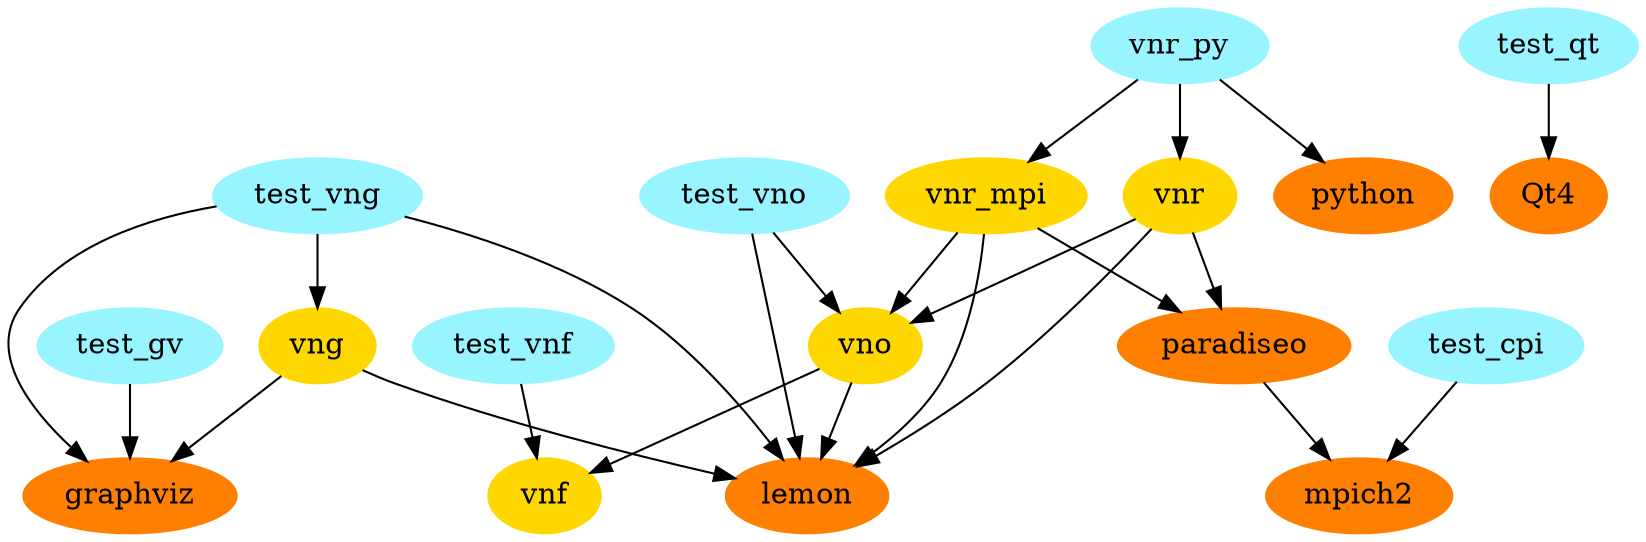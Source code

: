 digraph abstract {
	node [color=bisque2,style = filled];

	test_vno[color=cadetblue1];
	test_vnf[color=cadetblue1];
	test_vng[color=cadetblue1];
	test_qt[color=cadetblue1];
	test_cpi[color=cadetblue1];
	test_gv[color=cadetblue1];
	vnr_py[color=cadetblue1];

	vno[color=gold1];
	vnr[color=gold1];
	vng[color=gold1];
	vnf[color=gold1];
	vnr_mpi[color=gold1];

	mpich2[color=darkorange1];
	paradiseo[color=darkorange1];
	graphviz[color=darkorange1];
	python[color=darkorange1];
	lemon[color=darkorange1];
	Qt4[color=darkorange1];

	vno->vnf;
	vno->lemon
		vng->lemon;
	vng->graphviz;
	vnr->vno;
	vnr->lemon;
	vnr->paradiseo;
	vnr_mpi->vno;
	vnr_mpi->lemon;
	vnr_mpi->paradiseo;
	paradiseo->mpich2;

	test_vnf->vnf;
	test_vno->vno;
	test_vno->lemon;

	test_vng->vng;
	test_vng->lemon;
	test_vng->graphviz;

	test_gv->graphviz;
	test_qt->Qt4;

	test_cpi->mpich2;
	vnr_py->vnr;
	vnr_py->python;
	vnr_py->vnr_mpi;
}
